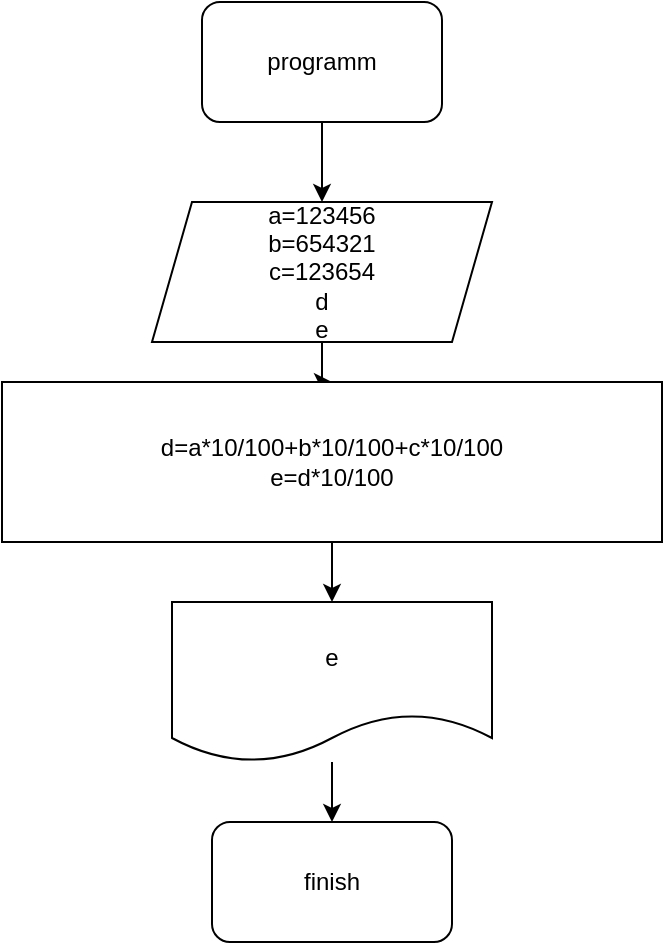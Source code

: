 <mxfile version="14.9.8" type="device"><diagram id="Ha5Ya1Xu4kWukqZW9urA" name="Page-1"><mxGraphModel dx="868" dy="450" grid="1" gridSize="10" guides="1" tooltips="1" connect="1" arrows="1" fold="1" page="1" pageScale="1" pageWidth="827" pageHeight="1169" math="0" shadow="0"><root><mxCell id="0"/><mxCell id="1" parent="0"/><mxCell id="j-7JXH5vYzDIQOTE67yE-6" value="" style="edgeStyle=orthogonalEdgeStyle;rounded=0;orthogonalLoop=1;jettySize=auto;html=1;" edge="1" parent="1" source="j-7JXH5vYzDIQOTE67yE-1" target="j-7JXH5vYzDIQOTE67yE-2"><mxGeometry relative="1" as="geometry"/></mxCell><mxCell id="j-7JXH5vYzDIQOTE67yE-1" value="programm" style="rounded=1;whiteSpace=wrap;html=1;" vertex="1" parent="1"><mxGeometry x="330" y="30" width="120" height="60" as="geometry"/></mxCell><mxCell id="j-7JXH5vYzDIQOTE67yE-7" value="" style="edgeStyle=orthogonalEdgeStyle;rounded=0;orthogonalLoop=1;jettySize=auto;html=1;" edge="1" parent="1" source="j-7JXH5vYzDIQOTE67yE-2" target="j-7JXH5vYzDIQOTE67yE-3"><mxGeometry relative="1" as="geometry"/></mxCell><mxCell id="j-7JXH5vYzDIQOTE67yE-2" value="a=123456&lt;br&gt;b=654321&lt;br&gt;c=123654&lt;br&gt;d&lt;br&gt;e" style="shape=parallelogram;perimeter=parallelogramPerimeter;whiteSpace=wrap;html=1;fixedSize=1;" vertex="1" parent="1"><mxGeometry x="305" y="130" width="170" height="70" as="geometry"/></mxCell><mxCell id="j-7JXH5vYzDIQOTE67yE-8" value="" style="edgeStyle=orthogonalEdgeStyle;rounded=0;orthogonalLoop=1;jettySize=auto;html=1;" edge="1" parent="1" source="j-7JXH5vYzDIQOTE67yE-3" target="j-7JXH5vYzDIQOTE67yE-4"><mxGeometry relative="1" as="geometry"/></mxCell><mxCell id="j-7JXH5vYzDIQOTE67yE-3" value="d=a*10/100+b*10/100+c*10/100&lt;br&gt;e=d*10/100" style="rounded=0;whiteSpace=wrap;html=1;" vertex="1" parent="1"><mxGeometry x="230" y="220" width="330" height="80" as="geometry"/></mxCell><mxCell id="j-7JXH5vYzDIQOTE67yE-9" value="" style="edgeStyle=orthogonalEdgeStyle;rounded=0;orthogonalLoop=1;jettySize=auto;html=1;" edge="1" parent="1" source="j-7JXH5vYzDIQOTE67yE-4" target="j-7JXH5vYzDIQOTE67yE-5"><mxGeometry relative="1" as="geometry"/></mxCell><mxCell id="j-7JXH5vYzDIQOTE67yE-4" value="e" style="shape=document;whiteSpace=wrap;html=1;boundedLbl=1;" vertex="1" parent="1"><mxGeometry x="315" y="330" width="160" height="80" as="geometry"/></mxCell><mxCell id="j-7JXH5vYzDIQOTE67yE-5" value="finish" style="rounded=1;whiteSpace=wrap;html=1;" vertex="1" parent="1"><mxGeometry x="335" y="440" width="120" height="60" as="geometry"/></mxCell></root></mxGraphModel></diagram></mxfile>